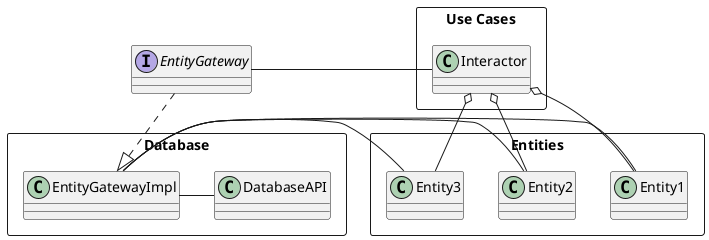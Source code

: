 @startuml

interface EntityGateway
package "Use Cases" <<Rectangle>> {
class Interactor
}
package "Entities" <<Rectangle>> {
class Entity1
class Entity2
class Entity3
}

package "Database" <<Rectangle>> {
class EntityGatewayImpl
class DatabaseAPI
}

EntityGateway - Interactor
Interactor o-- Entity1
Interactor o-- Entity2
Interactor o-- Entity3
EntityGatewayImpl - DatabaseAPI
EntityGatewayImpl - Entity1
EntityGatewayImpl - Entity2
EntityGatewayImpl - Entity3
EntityGateway ..|> EntityGatewayImpl
@enduml

